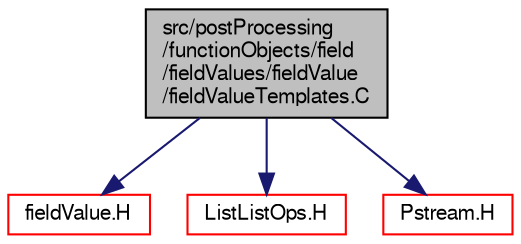 digraph "src/postProcessing/functionObjects/field/fieldValues/fieldValue/fieldValueTemplates.C"
{
  bgcolor="transparent";
  edge [fontname="FreeSans",fontsize="10",labelfontname="FreeSans",labelfontsize="10"];
  node [fontname="FreeSans",fontsize="10",shape=record];
  Node0 [label="src/postProcessing\l/functionObjects/field\l/fieldValues/fieldValue\l/fieldValueTemplates.C",height=0.2,width=0.4,color="black", fillcolor="grey75", style="filled", fontcolor="black"];
  Node0 -> Node1 [color="midnightblue",fontsize="10",style="solid",fontname="FreeSans"];
  Node1 [label="fieldValue.H",height=0.2,width=0.4,color="red",URL="$a13313.html"];
  Node0 -> Node178 [color="midnightblue",fontsize="10",style="solid",fontname="FreeSans"];
  Node178 [label="ListListOps.H",height=0.2,width=0.4,color="red",URL="$a08681.html"];
  Node0 -> Node234 [color="midnightblue",fontsize="10",style="solid",fontname="FreeSans"];
  Node234 [label="Pstream.H",height=0.2,width=0.4,color="red",URL="$a09134.html"];
}
